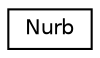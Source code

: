 digraph G
{
  edge [fontname="Helvetica",fontsize="10",labelfontname="Helvetica",labelfontsize="10"];
  node [fontname="Helvetica",fontsize="10",shape=record];
  rankdir=LR;
  Node1 [label="Nurb",height=0.2,width=0.4,color="black", fillcolor="white", style="filled",URL="$d5/d47/structNurb.html"];
}
